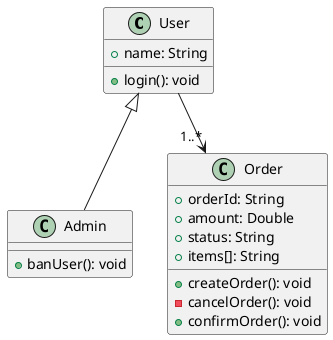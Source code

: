 @startuml class_0.1
class User {
  +name: String
  +login(): void
}

class Admin extends User {
  +banUser(): void
}
class Order {
  +orderId: String
  +amount: Double
  +status: String
  +createOrder(): void
  -cancelOrder(): void
  +confirmOrder(): void
  +items[]: String
}

User --> "1..*" Order
@enduml